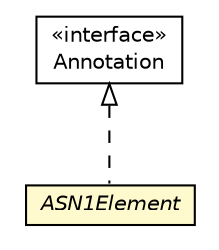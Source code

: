 #!/usr/local/bin/dot
#
# Class diagram 
# Generated by UMLGraph version R5_6-24-gf6e263 (http://www.umlgraph.org/)
#

digraph G {
	edge [fontname="Helvetica",fontsize=10,labelfontname="Helvetica",labelfontsize=10];
	node [fontname="Helvetica",fontsize=10,shape=plaintext];
	nodesep=0.25;
	ranksep=0.5;
	// org.universAAL.lddi.lib.ieeex73std.org.bn.annotations.ASN1Element
	c1561383 [label=<<table title="org.universAAL.lddi.lib.ieeex73std.org.bn.annotations.ASN1Element" border="0" cellborder="1" cellspacing="0" cellpadding="2" port="p" bgcolor="lemonChiffon" href="./ASN1Element.html">
		<tr><td><table border="0" cellspacing="0" cellpadding="1">
<tr><td align="center" balign="center"><font face="Helvetica-Oblique"> ASN1Element </font></td></tr>
		</table></td></tr>
		</table>>, URL="./ASN1Element.html", fontname="Helvetica", fontcolor="black", fontsize=10.0];
	//org.universAAL.lddi.lib.ieeex73std.org.bn.annotations.ASN1Element implements java.lang.annotation.Annotation
	c1562793:p -> c1561383:p [dir=back,arrowtail=empty,style=dashed];
	// java.lang.annotation.Annotation
	c1562793 [label=<<table title="java.lang.annotation.Annotation" border="0" cellborder="1" cellspacing="0" cellpadding="2" port="p" href="http://java.sun.com/j2se/1.4.2/docs/api/java/lang/annotation/Annotation.html">
		<tr><td><table border="0" cellspacing="0" cellpadding="1">
<tr><td align="center" balign="center"> &#171;interface&#187; </td></tr>
<tr><td align="center" balign="center"> Annotation </td></tr>
		</table></td></tr>
		</table>>, URL="http://java.sun.com/j2se/1.4.2/docs/api/java/lang/annotation/Annotation.html", fontname="Helvetica", fontcolor="black", fontsize=10.0];
}

